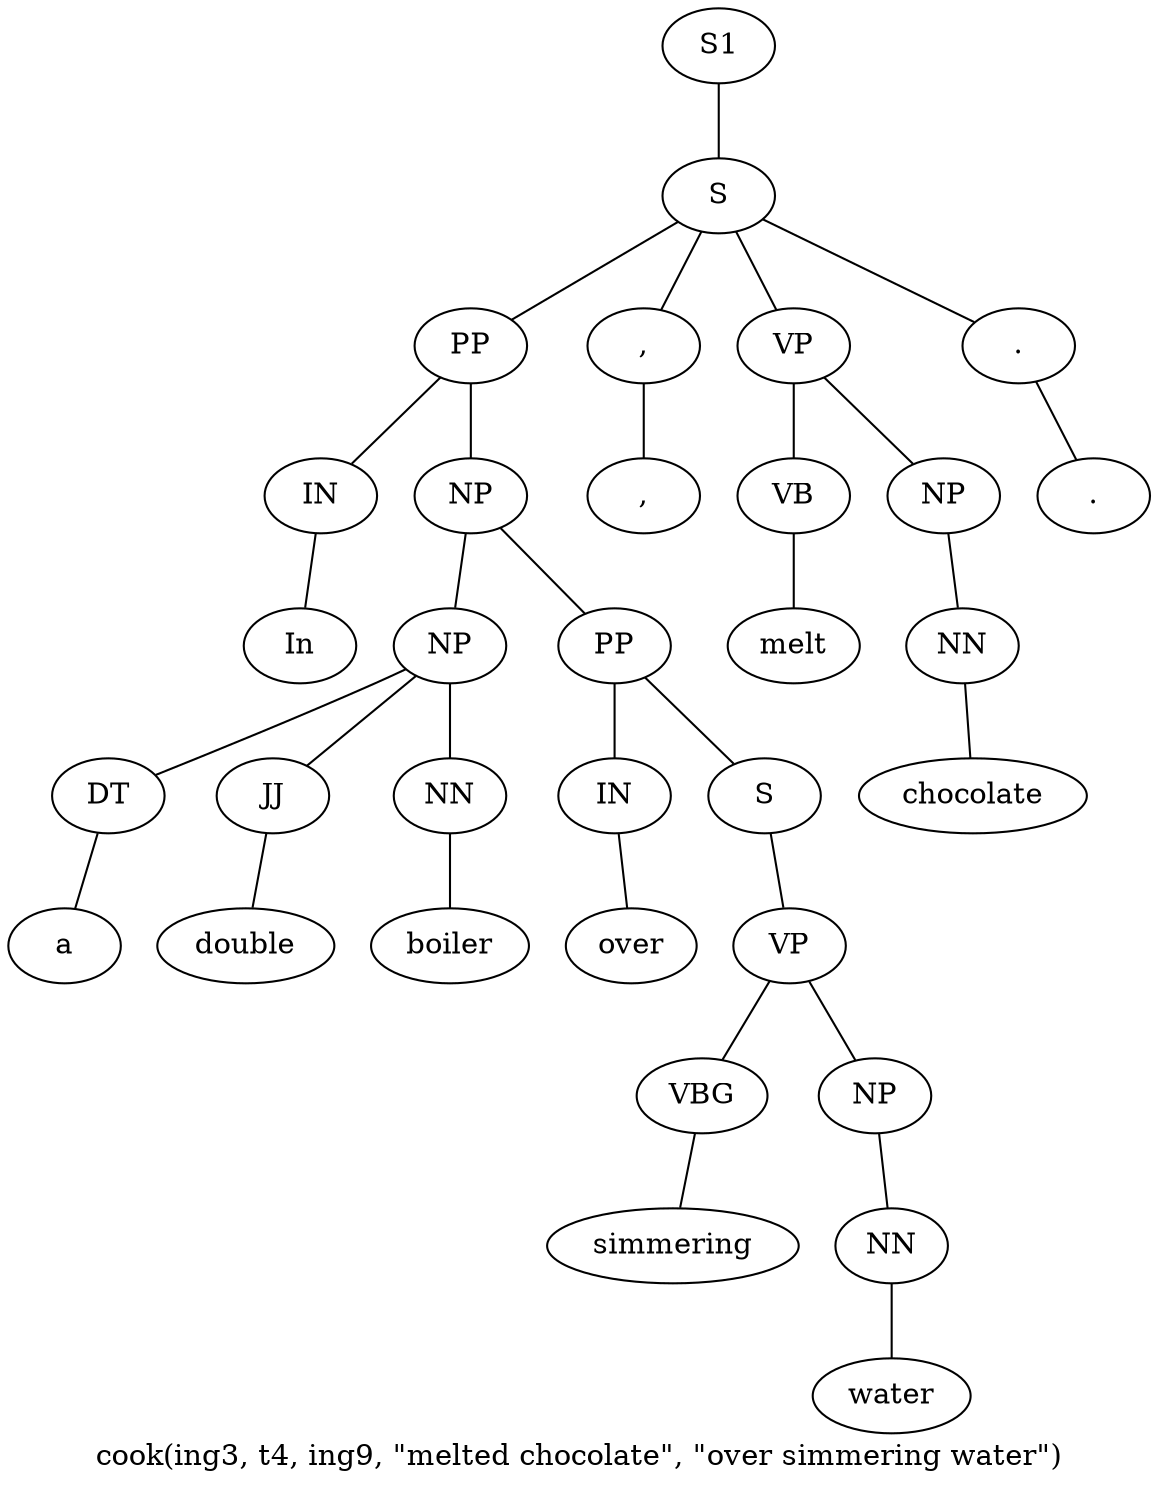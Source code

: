 graph SyntaxGraph {
	label = "cook(ing3, t4, ing9, \"melted chocolate\", \"over simmering water\")";
	Node0 [label="S1"];
	Node1 [label="S"];
	Node2 [label="PP"];
	Node3 [label="IN"];
	Node4 [label="In"];
	Node5 [label="NP"];
	Node6 [label="NP"];
	Node7 [label="DT"];
	Node8 [label="a"];
	Node9 [label="JJ"];
	Node10 [label="double"];
	Node11 [label="NN"];
	Node12 [label="boiler"];
	Node13 [label="PP"];
	Node14 [label="IN"];
	Node15 [label="over"];
	Node16 [label="S"];
	Node17 [label="VP"];
	Node18 [label="VBG"];
	Node19 [label="simmering"];
	Node20 [label="NP"];
	Node21 [label="NN"];
	Node22 [label="water"];
	Node23 [label=","];
	Node24 [label=","];
	Node25 [label="VP"];
	Node26 [label="VB"];
	Node27 [label="melt"];
	Node28 [label="NP"];
	Node29 [label="NN"];
	Node30 [label="chocolate"];
	Node31 [label="."];
	Node32 [label="."];

	Node0 -- Node1;
	Node1 -- Node2;
	Node1 -- Node23;
	Node1 -- Node25;
	Node1 -- Node31;
	Node2 -- Node3;
	Node2 -- Node5;
	Node3 -- Node4;
	Node5 -- Node6;
	Node5 -- Node13;
	Node6 -- Node7;
	Node6 -- Node9;
	Node6 -- Node11;
	Node7 -- Node8;
	Node9 -- Node10;
	Node11 -- Node12;
	Node13 -- Node14;
	Node13 -- Node16;
	Node14 -- Node15;
	Node16 -- Node17;
	Node17 -- Node18;
	Node17 -- Node20;
	Node18 -- Node19;
	Node20 -- Node21;
	Node21 -- Node22;
	Node23 -- Node24;
	Node25 -- Node26;
	Node25 -- Node28;
	Node26 -- Node27;
	Node28 -- Node29;
	Node29 -- Node30;
	Node31 -- Node32;
}